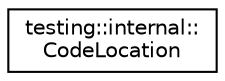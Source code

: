 digraph "Graphical Class Hierarchy"
{
  edge [fontname="Helvetica",fontsize="10",labelfontname="Helvetica",labelfontsize="10"];
  node [fontname="Helvetica",fontsize="10",shape=record];
  rankdir="LR";
  Node0 [label="testing::internal::\lCodeLocation",height=0.2,width=0.4,color="black", fillcolor="white", style="filled",URL="$structtesting_1_1internal_1_1CodeLocation.html"];
}
